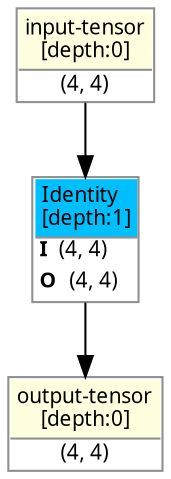 strict digraph IdentityModel {
	graph [ordering=in rankdir=TB size="12.0,12.0"]
	node [align=left color="#909090" fillcolor="#ffffff90" fontname="Linux libertine" fontsize=10 height=0.2 margin=0 ranksep=0.1 shape=plaintext style=filled]
	edge [fontsize=10]
	0 [label=<
                    <TABLE BORDER="1" CELLBORDER="0"
                    CELLSPACING="0" CELLPADDING="2">
                        <TR>
                            <TD BGCOLOR="lightyellow" ALIGN="LEFT"
                            BORDER="1" SIDES="B"
                            >input-tensor<BR ALIGN="LEFT"/>[depth:0]</TD>
                        </TR>
                        <TR>
                            <TD>(4, 4)</TD>
                        </TR>
                        
                    </TABLE>>]
	1 [label=<
                    <TABLE BORDER="1" CELLBORDER="0"
                    CELLSPACING="0" CELLPADDING="2">
                        <TR>
                            <TD BGCOLOR="deepskyblue1" ALIGN="LEFT"
                            BORDER="1" SIDES="B"
                            >Identity<BR ALIGN="LEFT"/>[depth:1]</TD>
                        </TR>
                        <TR>
                            <TD ALIGN="LEFT"><B>I</B> (4, 4)</TD>
                        </TR>
                        <TR>
                            <TD ALIGN="LEFT"><B>O</B> (4, 4)</TD>
                        </TR>
                        
                    </TABLE>>]
	2 [label=<
                    <TABLE BORDER="1" CELLBORDER="0"
                    CELLSPACING="0" CELLPADDING="2">
                        <TR>
                            <TD BGCOLOR="lightyellow" ALIGN="LEFT"
                            BORDER="1" SIDES="B"
                            >output-tensor<BR ALIGN="LEFT"/>[depth:0]</TD>
                        </TR>
                        <TR>
                            <TD>(4, 4)</TD>
                        </TR>
                        
                    </TABLE>>]
	0 -> 1
	1 -> 2
}
